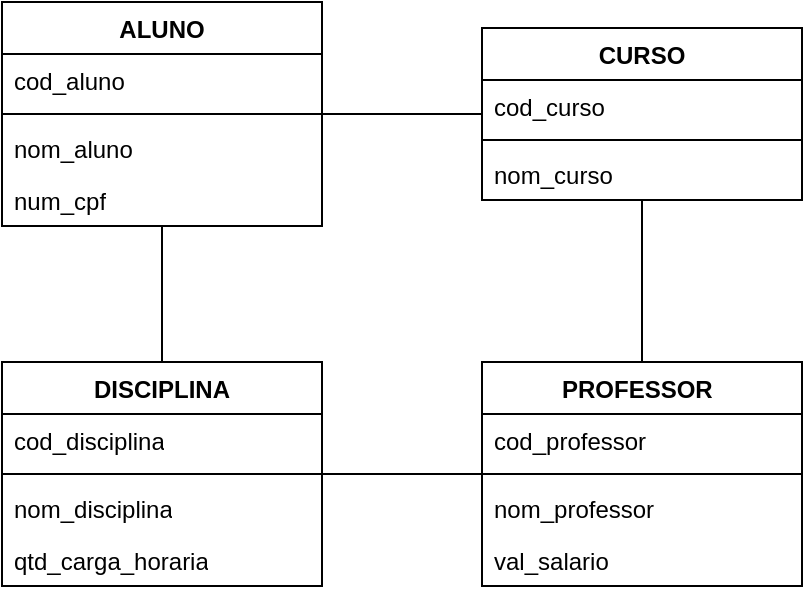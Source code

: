 <mxfile version="21.6.9" type="github">
  <diagram name="Página-1" id="C2qhlDqRPUhF-mtVejrP">
    <mxGraphModel dx="794" dy="1134" grid="0" gridSize="10" guides="1" tooltips="1" connect="1" arrows="1" fold="1" page="0" pageScale="1" pageWidth="827" pageHeight="1169" math="0" shadow="0">
      <root>
        <mxCell id="0" />
        <mxCell id="1" parent="0" />
        <mxCell id="I0er0lBhOSjS7gV3siXm-1" value="ALUNO&lt;br&gt;" style="swimlane;fontStyle=1;align=center;verticalAlign=top;childLayout=stackLayout;horizontal=1;startSize=26;horizontalStack=0;resizeParent=1;resizeParentMax=0;resizeLast=0;collapsible=1;marginBottom=0;whiteSpace=wrap;html=1;" vertex="1" parent="1">
          <mxGeometry x="80" y="-380" width="160" height="112" as="geometry" />
        </mxCell>
        <mxCell id="I0er0lBhOSjS7gV3siXm-2" value="cod_aluno" style="text;strokeColor=none;fillColor=none;align=left;verticalAlign=top;spacingLeft=4;spacingRight=4;overflow=hidden;rotatable=0;points=[[0,0.5],[1,0.5]];portConstraint=eastwest;whiteSpace=wrap;html=1;" vertex="1" parent="I0er0lBhOSjS7gV3siXm-1">
          <mxGeometry y="26" width="160" height="26" as="geometry" />
        </mxCell>
        <mxCell id="I0er0lBhOSjS7gV3siXm-3" value="" style="line;strokeWidth=1;fillColor=none;align=left;verticalAlign=middle;spacingTop=-1;spacingLeft=3;spacingRight=3;rotatable=0;labelPosition=right;points=[];portConstraint=eastwest;strokeColor=inherit;" vertex="1" parent="I0er0lBhOSjS7gV3siXm-1">
          <mxGeometry y="52" width="160" height="8" as="geometry" />
        </mxCell>
        <mxCell id="I0er0lBhOSjS7gV3siXm-4" value="nom_aluno" style="text;strokeColor=none;fillColor=none;align=left;verticalAlign=top;spacingLeft=4;spacingRight=4;overflow=hidden;rotatable=0;points=[[0,0.5],[1,0.5]];portConstraint=eastwest;whiteSpace=wrap;html=1;" vertex="1" parent="I0er0lBhOSjS7gV3siXm-1">
          <mxGeometry y="60" width="160" height="26" as="geometry" />
        </mxCell>
        <mxCell id="I0er0lBhOSjS7gV3siXm-5" value="num_cpf" style="text;strokeColor=none;fillColor=none;align=left;verticalAlign=top;spacingLeft=4;spacingRight=4;overflow=hidden;rotatable=0;points=[[0,0.5],[1,0.5]];portConstraint=eastwest;whiteSpace=wrap;html=1;" vertex="1" parent="I0er0lBhOSjS7gV3siXm-1">
          <mxGeometry y="86" width="160" height="26" as="geometry" />
        </mxCell>
        <mxCell id="I0er0lBhOSjS7gV3siXm-6" value="CURSO" style="swimlane;fontStyle=1;align=center;verticalAlign=top;childLayout=stackLayout;horizontal=1;startSize=26;horizontalStack=0;resizeParent=1;resizeParentMax=0;resizeLast=0;collapsible=1;marginBottom=0;whiteSpace=wrap;html=1;" vertex="1" parent="1">
          <mxGeometry x="320" y="-367" width="160" height="86" as="geometry" />
        </mxCell>
        <mxCell id="I0er0lBhOSjS7gV3siXm-7" value="cod_curso" style="text;strokeColor=none;fillColor=none;align=left;verticalAlign=top;spacingLeft=4;spacingRight=4;overflow=hidden;rotatable=0;points=[[0,0.5],[1,0.5]];portConstraint=eastwest;whiteSpace=wrap;html=1;" vertex="1" parent="I0er0lBhOSjS7gV3siXm-6">
          <mxGeometry y="26" width="160" height="26" as="geometry" />
        </mxCell>
        <mxCell id="I0er0lBhOSjS7gV3siXm-8" value="" style="line;strokeWidth=1;fillColor=none;align=left;verticalAlign=middle;spacingTop=-1;spacingLeft=3;spacingRight=3;rotatable=0;labelPosition=right;points=[];portConstraint=eastwest;strokeColor=inherit;" vertex="1" parent="I0er0lBhOSjS7gV3siXm-6">
          <mxGeometry y="52" width="160" height="8" as="geometry" />
        </mxCell>
        <mxCell id="I0er0lBhOSjS7gV3siXm-9" value="nom_curso" style="text;strokeColor=none;fillColor=none;align=left;verticalAlign=top;spacingLeft=4;spacingRight=4;overflow=hidden;rotatable=0;points=[[0,0.5],[1,0.5]];portConstraint=eastwest;whiteSpace=wrap;html=1;" vertex="1" parent="I0er0lBhOSjS7gV3siXm-6">
          <mxGeometry y="60" width="160" height="26" as="geometry" />
        </mxCell>
        <mxCell id="I0er0lBhOSjS7gV3siXm-10" value="PROFESSOR&lt;span style=&quot;white-space: pre;&quot;&gt;&#x9;&lt;/span&gt;" style="swimlane;fontStyle=1;align=center;verticalAlign=top;childLayout=stackLayout;horizontal=1;startSize=26;horizontalStack=0;resizeParent=1;resizeParentMax=0;resizeLast=0;collapsible=1;marginBottom=0;whiteSpace=wrap;html=1;" vertex="1" parent="1">
          <mxGeometry x="320" y="-200" width="160" height="112" as="geometry" />
        </mxCell>
        <mxCell id="I0er0lBhOSjS7gV3siXm-11" value="cod_professor" style="text;strokeColor=none;fillColor=none;align=left;verticalAlign=top;spacingLeft=4;spacingRight=4;overflow=hidden;rotatable=0;points=[[0,0.5],[1,0.5]];portConstraint=eastwest;whiteSpace=wrap;html=1;" vertex="1" parent="I0er0lBhOSjS7gV3siXm-10">
          <mxGeometry y="26" width="160" height="26" as="geometry" />
        </mxCell>
        <mxCell id="I0er0lBhOSjS7gV3siXm-12" value="" style="line;strokeWidth=1;fillColor=none;align=left;verticalAlign=middle;spacingTop=-1;spacingLeft=3;spacingRight=3;rotatable=0;labelPosition=right;points=[];portConstraint=eastwest;strokeColor=inherit;" vertex="1" parent="I0er0lBhOSjS7gV3siXm-10">
          <mxGeometry y="52" width="160" height="8" as="geometry" />
        </mxCell>
        <mxCell id="I0er0lBhOSjS7gV3siXm-13" value="nom_professor" style="text;strokeColor=none;fillColor=none;align=left;verticalAlign=top;spacingLeft=4;spacingRight=4;overflow=hidden;rotatable=0;points=[[0,0.5],[1,0.5]];portConstraint=eastwest;whiteSpace=wrap;html=1;" vertex="1" parent="I0er0lBhOSjS7gV3siXm-10">
          <mxGeometry y="60" width="160" height="26" as="geometry" />
        </mxCell>
        <mxCell id="I0er0lBhOSjS7gV3siXm-14" value="val_salario" style="text;strokeColor=none;fillColor=none;align=left;verticalAlign=top;spacingLeft=4;spacingRight=4;overflow=hidden;rotatable=0;points=[[0,0.5],[1,0.5]];portConstraint=eastwest;whiteSpace=wrap;html=1;" vertex="1" parent="I0er0lBhOSjS7gV3siXm-10">
          <mxGeometry y="86" width="160" height="26" as="geometry" />
        </mxCell>
        <mxCell id="I0er0lBhOSjS7gV3siXm-15" value="DISCIPLINA" style="swimlane;fontStyle=1;align=center;verticalAlign=top;childLayout=stackLayout;horizontal=1;startSize=26;horizontalStack=0;resizeParent=1;resizeParentMax=0;resizeLast=0;collapsible=1;marginBottom=0;whiteSpace=wrap;html=1;" vertex="1" parent="1">
          <mxGeometry x="80" y="-200" width="160" height="112" as="geometry" />
        </mxCell>
        <mxCell id="I0er0lBhOSjS7gV3siXm-16" value="cod_disciplina" style="text;strokeColor=none;fillColor=none;align=left;verticalAlign=top;spacingLeft=4;spacingRight=4;overflow=hidden;rotatable=0;points=[[0,0.5],[1,0.5]];portConstraint=eastwest;whiteSpace=wrap;html=1;" vertex="1" parent="I0er0lBhOSjS7gV3siXm-15">
          <mxGeometry y="26" width="160" height="26" as="geometry" />
        </mxCell>
        <mxCell id="I0er0lBhOSjS7gV3siXm-17" value="" style="line;strokeWidth=1;fillColor=none;align=left;verticalAlign=middle;spacingTop=-1;spacingLeft=3;spacingRight=3;rotatable=0;labelPosition=right;points=[];portConstraint=eastwest;strokeColor=inherit;" vertex="1" parent="I0er0lBhOSjS7gV3siXm-15">
          <mxGeometry y="52" width="160" height="8" as="geometry" />
        </mxCell>
        <mxCell id="I0er0lBhOSjS7gV3siXm-18" value="nom_disciplina" style="text;strokeColor=none;fillColor=none;align=left;verticalAlign=top;spacingLeft=4;spacingRight=4;overflow=hidden;rotatable=0;points=[[0,0.5],[1,0.5]];portConstraint=eastwest;whiteSpace=wrap;html=1;" vertex="1" parent="I0er0lBhOSjS7gV3siXm-15">
          <mxGeometry y="60" width="160" height="26" as="geometry" />
        </mxCell>
        <mxCell id="I0er0lBhOSjS7gV3siXm-19" value="qtd_carga_horaria" style="text;strokeColor=none;fillColor=none;align=left;verticalAlign=top;spacingLeft=4;spacingRight=4;overflow=hidden;rotatable=0;points=[[0,0.5],[1,0.5]];portConstraint=eastwest;whiteSpace=wrap;html=1;" vertex="1" parent="I0er0lBhOSjS7gV3siXm-15">
          <mxGeometry y="86" width="160" height="26" as="geometry" />
        </mxCell>
        <mxCell id="I0er0lBhOSjS7gV3siXm-20" value="" style="endArrow=none;html=1;rounded=0;" edge="1" parent="1" source="I0er0lBhOSjS7gV3siXm-1" target="I0er0lBhOSjS7gV3siXm-6">
          <mxGeometry width="50" height="50" relative="1" as="geometry">
            <mxPoint x="340" y="-230" as="sourcePoint" />
            <mxPoint x="390" y="-280" as="targetPoint" />
          </mxGeometry>
        </mxCell>
        <mxCell id="I0er0lBhOSjS7gV3siXm-46" value="" style="endArrow=none;html=1;rounded=0;" edge="1" parent="1" source="I0er0lBhOSjS7gV3siXm-15" target="I0er0lBhOSjS7gV3siXm-1">
          <mxGeometry width="50" height="50" relative="1" as="geometry">
            <mxPoint x="342" y="-234" as="sourcePoint" />
            <mxPoint x="392" y="-284" as="targetPoint" />
          </mxGeometry>
        </mxCell>
        <mxCell id="I0er0lBhOSjS7gV3siXm-47" value="" style="endArrow=none;html=1;rounded=0;" edge="1" parent="1" source="I0er0lBhOSjS7gV3siXm-15" target="I0er0lBhOSjS7gV3siXm-10">
          <mxGeometry width="50" height="50" relative="1" as="geometry">
            <mxPoint x="342" y="-234" as="sourcePoint" />
            <mxPoint x="392" y="-284" as="targetPoint" />
          </mxGeometry>
        </mxCell>
        <mxCell id="I0er0lBhOSjS7gV3siXm-48" value="" style="endArrow=none;html=1;rounded=0;" edge="1" parent="1" source="I0er0lBhOSjS7gV3siXm-10" target="I0er0lBhOSjS7gV3siXm-6">
          <mxGeometry width="50" height="50" relative="1" as="geometry">
            <mxPoint x="342" y="-234" as="sourcePoint" />
            <mxPoint x="392" y="-284" as="targetPoint" />
          </mxGeometry>
        </mxCell>
      </root>
    </mxGraphModel>
  </diagram>
</mxfile>
